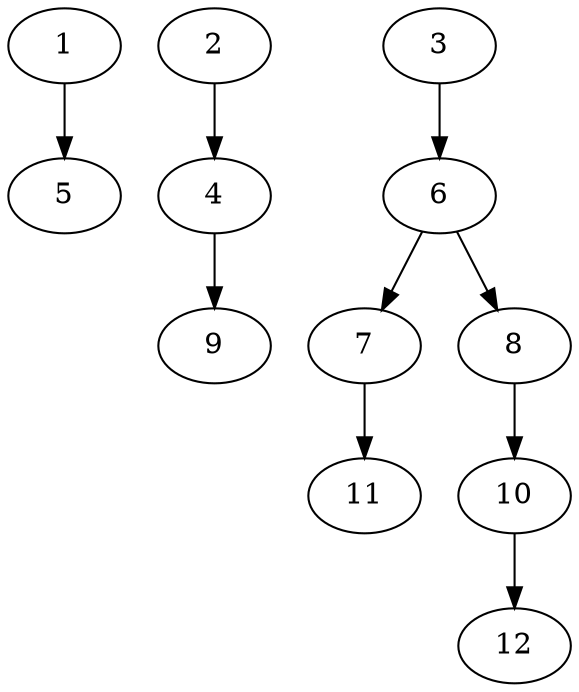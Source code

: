 // DAG (tier=1-easy, mode=data, n=12, ccr=0.304, fat=0.449, density=0.281, regular=0.678, jump=0.053, mindata=1048576, maxdata=8388608)
// DAG automatically generated by daggen at Sun Aug 24 16:33:33 2025
// /home/ermia/Project/Environments/daggen/bin/daggen --dot --ccr 0.304 --fat 0.449 --regular 0.678 --density 0.281 --jump 0.053 --mindata 1048576 --maxdata 8388608 -n 12 
digraph G {
  1 [size="654590586965810560", alpha="0.02", expect_size="327295293482905280"]
  1 -> 5 [size ="252741385453568"]
  2 [size="25794687176571476", alpha="0.15", expect_size="12897343588285738"]
  2 -> 4 [size ="496456687419392"]
  3 [size="1418873734158546", alpha="0.07", expect_size="709436867079273"]
  3 -> 6 [size ="25925529894912"]
  4 [size="98171235313123328000", alpha="0.04", expect_size="49085617656561664000"]
  4 -> 9 [size ="170247009075200"]
  5 [size="2405143283847043", alpha="0.08", expect_size="1202571641923521"]
  6 [size="155551435084468846592", alpha="0.17", expect_size="77775717542234423296"]
  6 -> 7 [size ="231387202322432"]
  6 -> 8 [size ="231387202322432"]
  7 [size="58732499165054500864", alpha="0.07", expect_size="29366249582527250432"]
  7 -> 11 [size ="120876620054528"]
  8 [size="18720067925120647168", alpha="0.17", expect_size="9360033962560323584"]
  8 -> 10 [size ="56402055790592"]
  9 [size="605379114296532352", alpha="0.15", expect_size="302689557148266176"]
  10 [size="24388192648908767232", alpha="0.07", expect_size="12194096324454383616"]
  10 -> 12 [size ="67278515208192"]
  11 [size="11534143804563628", alpha="0.04", expect_size="5767071902281814"]
  12 [size="556171521993719414784", alpha="0.05", expect_size="278085760996859707392"]
}
